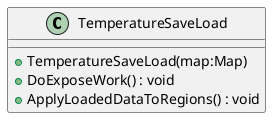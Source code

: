 @startuml
class TemperatureSaveLoad {
    + TemperatureSaveLoad(map:Map)
    + DoExposeWork() : void
    + ApplyLoadedDataToRegions() : void
}
@enduml
